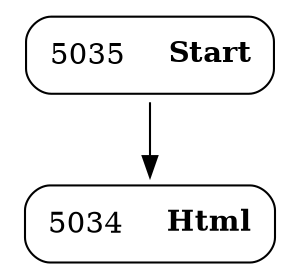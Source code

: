 digraph ast {
node [shape=none];
5034 [label=<<TABLE border='1' cellspacing='0' cellpadding='10' style='rounded' ><TR><TD border='0'>5034</TD><TD border='0'><B>Html</B></TD></TR></TABLE>>];
5035 [label=<<TABLE border='1' cellspacing='0' cellpadding='10' style='rounded' ><TR><TD border='0'>5035</TD><TD border='0'><B>Start</B></TD></TR></TABLE>>];
5035 -> 5034 [weight=2];
}
